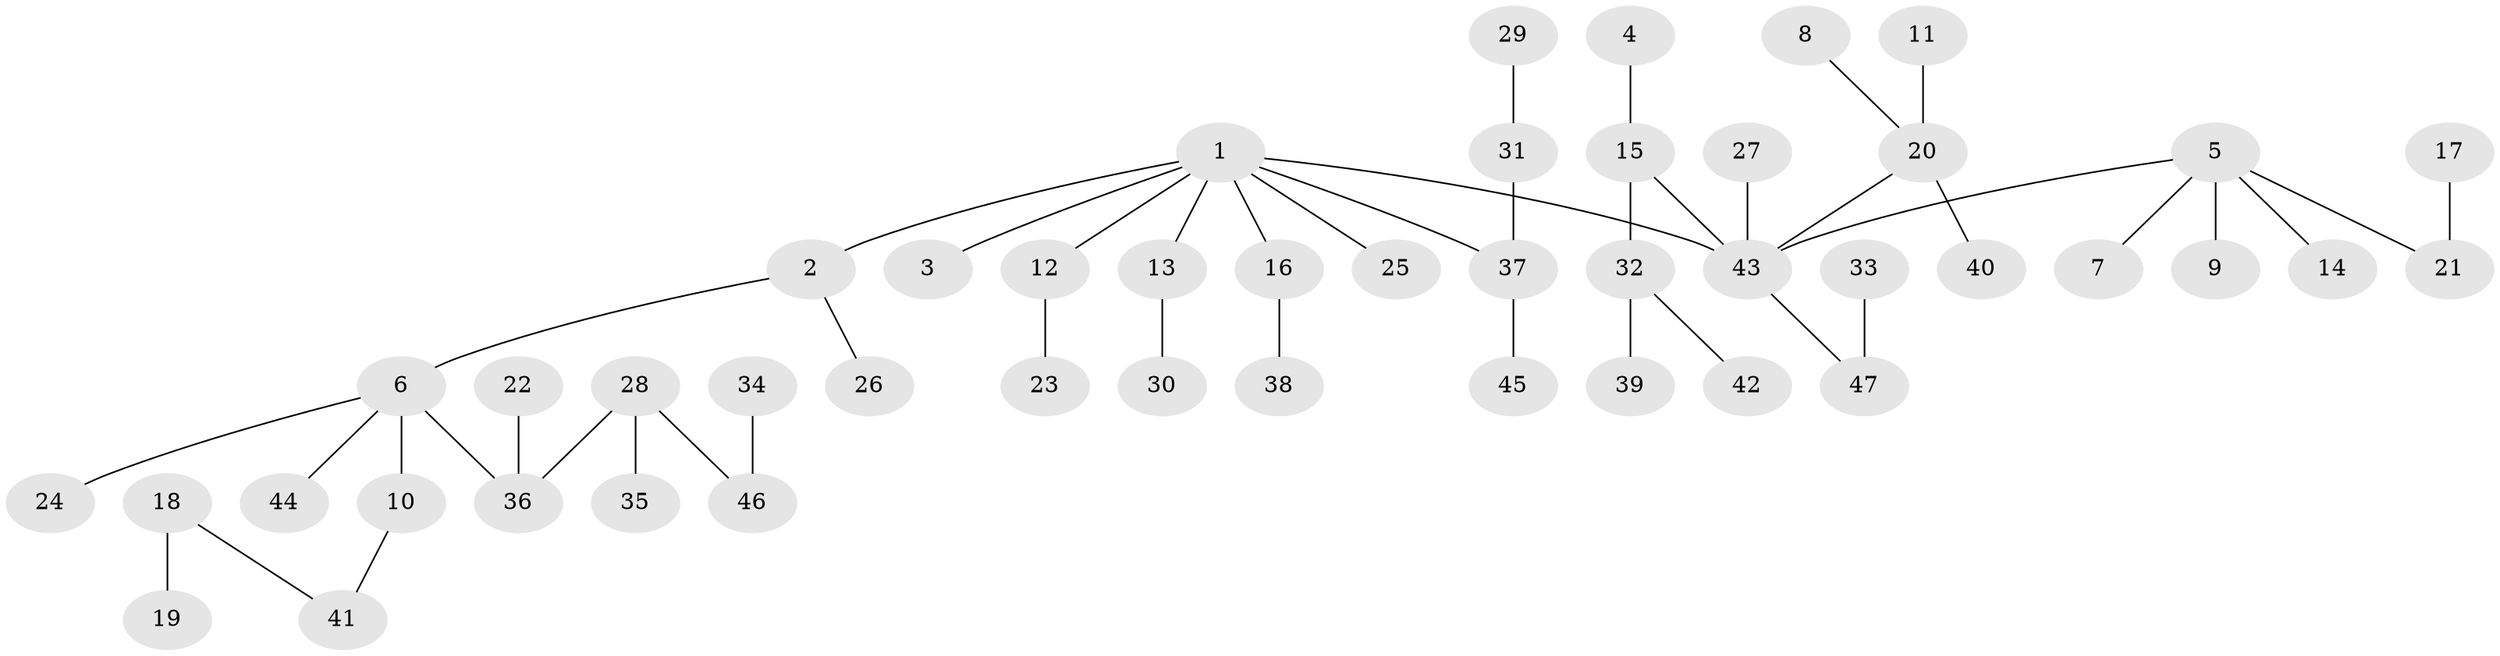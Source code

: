 // original degree distribution, {7: 0.021505376344086023, 3: 0.1827956989247312, 2: 0.24731182795698925, 4: 0.06451612903225806, 1: 0.4731182795698925, 5: 0.010752688172043012}
// Generated by graph-tools (version 1.1) at 2025/50/03/09/25 03:50:21]
// undirected, 47 vertices, 46 edges
graph export_dot {
graph [start="1"]
  node [color=gray90,style=filled];
  1;
  2;
  3;
  4;
  5;
  6;
  7;
  8;
  9;
  10;
  11;
  12;
  13;
  14;
  15;
  16;
  17;
  18;
  19;
  20;
  21;
  22;
  23;
  24;
  25;
  26;
  27;
  28;
  29;
  30;
  31;
  32;
  33;
  34;
  35;
  36;
  37;
  38;
  39;
  40;
  41;
  42;
  43;
  44;
  45;
  46;
  47;
  1 -- 2 [weight=1.0];
  1 -- 3 [weight=1.0];
  1 -- 12 [weight=1.0];
  1 -- 13 [weight=1.0];
  1 -- 16 [weight=1.0];
  1 -- 25 [weight=1.0];
  1 -- 37 [weight=1.0];
  1 -- 43 [weight=1.0];
  2 -- 6 [weight=1.0];
  2 -- 26 [weight=1.0];
  4 -- 15 [weight=1.0];
  5 -- 7 [weight=1.0];
  5 -- 9 [weight=1.0];
  5 -- 14 [weight=1.0];
  5 -- 21 [weight=1.0];
  5 -- 43 [weight=1.0];
  6 -- 10 [weight=1.0];
  6 -- 24 [weight=1.0];
  6 -- 36 [weight=1.0];
  6 -- 44 [weight=1.0];
  8 -- 20 [weight=1.0];
  10 -- 41 [weight=1.0];
  11 -- 20 [weight=1.0];
  12 -- 23 [weight=1.0];
  13 -- 30 [weight=1.0];
  15 -- 32 [weight=1.0];
  15 -- 43 [weight=1.0];
  16 -- 38 [weight=1.0];
  17 -- 21 [weight=1.0];
  18 -- 19 [weight=1.0];
  18 -- 41 [weight=1.0];
  20 -- 40 [weight=1.0];
  20 -- 43 [weight=1.0];
  22 -- 36 [weight=1.0];
  27 -- 43 [weight=1.0];
  28 -- 35 [weight=1.0];
  28 -- 36 [weight=1.0];
  28 -- 46 [weight=1.0];
  29 -- 31 [weight=1.0];
  31 -- 37 [weight=1.0];
  32 -- 39 [weight=1.0];
  32 -- 42 [weight=1.0];
  33 -- 47 [weight=1.0];
  34 -- 46 [weight=1.0];
  37 -- 45 [weight=1.0];
  43 -- 47 [weight=1.0];
}
